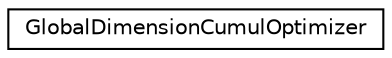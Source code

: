 digraph "Graphical Class Hierarchy"
{
 // LATEX_PDF_SIZE
  edge [fontname="Helvetica",fontsize="10",labelfontname="Helvetica",labelfontsize="10"];
  node [fontname="Helvetica",fontsize="10",shape=record];
  rankdir="LR";
  Node0 [label="GlobalDimensionCumulOptimizer",height=0.2,width=0.4,color="black", fillcolor="white", style="filled",URL="$classoperations__research_1_1_global_dimension_cumul_optimizer.html",tooltip=" "];
}
